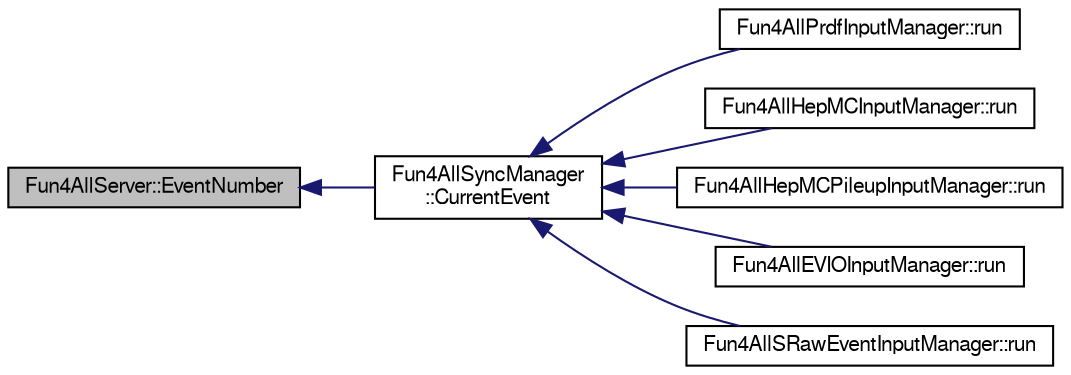 digraph "Fun4AllServer::EventNumber"
{
  bgcolor="transparent";
  edge [fontname="FreeSans",fontsize="10",labelfontname="FreeSans",labelfontsize="10"];
  node [fontname="FreeSans",fontsize="10",shape=record];
  rankdir="LR";
  Node1 [label="Fun4AllServer::EventNumber",height=0.2,width=0.4,color="black", fillcolor="grey75", style="filled" fontcolor="black"];
  Node1 -> Node2 [dir="back",color="midnightblue",fontsize="10",style="solid",fontname="FreeSans"];
  Node2 [label="Fun4AllSyncManager\l::CurrentEvent",height=0.2,width=0.4,color="black",URL="$dd/ded/classFun4AllSyncManager.html#a8b09000694a12e572075bc5f9824b13f"];
  Node2 -> Node3 [dir="back",color="midnightblue",fontsize="10",style="solid",fontname="FreeSans"];
  Node3 [label="Fun4AllPrdfInputManager::run",height=0.2,width=0.4,color="black",URL="$da/dd8/classFun4AllPrdfInputManager.html#ac3f313ef5571ce32cd40799791e2ea56"];
  Node2 -> Node4 [dir="back",color="midnightblue",fontsize="10",style="solid",fontname="FreeSans"];
  Node4 [label="Fun4AllHepMCInputManager::run",height=0.2,width=0.4,color="black",URL="$d6/d6f/classFun4AllHepMCInputManager.html#ab6c80a8ee0701bfff5eee3ec3623015c"];
  Node2 -> Node5 [dir="back",color="midnightblue",fontsize="10",style="solid",fontname="FreeSans"];
  Node5 [label="Fun4AllHepMCPileupInputManager::run",height=0.2,width=0.4,color="black",URL="$de/d99/classFun4AllHepMCPileupInputManager.html#a81bf2b69c3c4d3aae0aadebafe1c2c2e"];
  Node2 -> Node6 [dir="back",color="midnightblue",fontsize="10",style="solid",fontname="FreeSans"];
  Node6 [label="Fun4AllEVIOInputManager::run",height=0.2,width=0.4,color="black",URL="$d3/d97/classFun4AllEVIOInputManager.html#af61a28facba084aad29bf788ef2d28e7"];
  Node2 -> Node7 [dir="back",color="midnightblue",fontsize="10",style="solid",fontname="FreeSans"];
  Node7 [label="Fun4AllSRawEventInputManager::run",height=0.2,width=0.4,color="black",URL="$d5/dd4/classFun4AllSRawEventInputManager.html#a6fb883458d575781c7ae1da38ecf30dd"];
}
